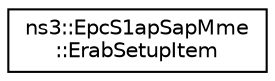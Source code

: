 digraph "Graphical Class Hierarchy"
{
 // LATEX_PDF_SIZE
  edge [fontname="Helvetica",fontsize="10",labelfontname="Helvetica",labelfontsize="10"];
  node [fontname="Helvetica",fontsize="10",shape=record];
  rankdir="LR";
  Node0 [label="ns3::EpcS1apSapMme\l::ErabSetupItem",height=0.2,width=0.4,color="black", fillcolor="white", style="filled",URL="$structns3_1_1_epc_s1ap_sap_mme_1_1_erab_setup_item.html",tooltip="E-RAB Setup Item IEs, see 3GPP TS 36.413 9.1.4.2."];
}
